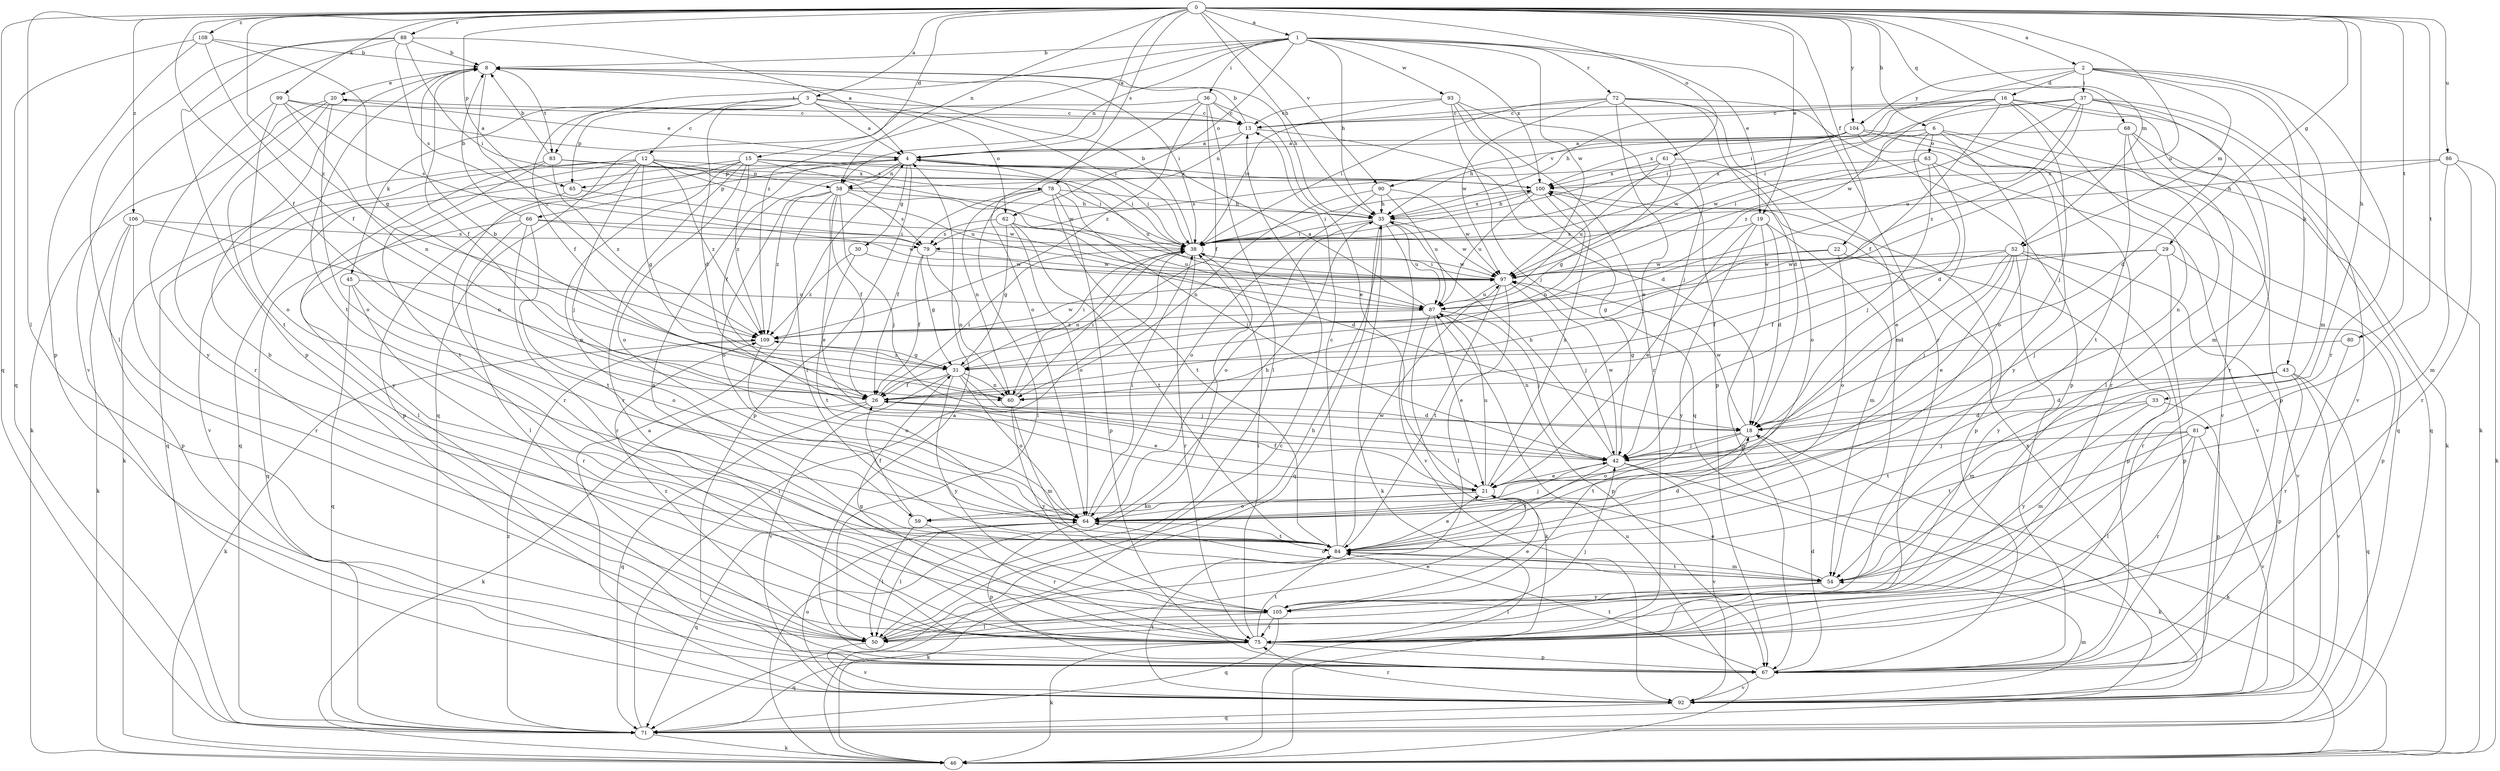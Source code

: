 strict digraph  {
0;
1;
2;
3;
4;
6;
8;
12;
13;
15;
16;
18;
19;
20;
21;
22;
26;
29;
30;
31;
33;
35;
36;
37;
38;
42;
43;
45;
46;
50;
52;
54;
58;
59;
60;
61;
62;
63;
64;
65;
66;
67;
68;
71;
72;
75;
78;
79;
80;
81;
83;
84;
86;
87;
88;
90;
92;
93;
97;
99;
100;
104;
105;
106;
108;
109;
0 -> 1  [label=a];
0 -> 2  [label=a];
0 -> 3  [label=a];
0 -> 4  [label=a];
0 -> 6  [label=b];
0 -> 15  [label=d];
0 -> 19  [label=e];
0 -> 22  [label=f];
0 -> 26  [label=f];
0 -> 29  [label=g];
0 -> 33  [label=h];
0 -> 35  [label=h];
0 -> 50  [label=l];
0 -> 52  [label=m];
0 -> 58  [label=n];
0 -> 61  [label=o];
0 -> 65  [label=p];
0 -> 68  [label=q];
0 -> 71  [label=q];
0 -> 78  [label=s];
0 -> 80  [label=t];
0 -> 81  [label=t];
0 -> 86  [label=u];
0 -> 87  [label=u];
0 -> 88  [label=v];
0 -> 90  [label=v];
0 -> 99  [label=x];
0 -> 104  [label=y];
0 -> 106  [label=z];
0 -> 108  [label=z];
0 -> 109  [label=z];
1 -> 8  [label=b];
1 -> 19  [label=e];
1 -> 35  [label=h];
1 -> 36  [label=i];
1 -> 58  [label=n];
1 -> 62  [label=o];
1 -> 72  [label=r];
1 -> 75  [label=r];
1 -> 83  [label=t];
1 -> 93  [label=w];
1 -> 97  [label=w];
1 -> 100  [label=x];
1 -> 109  [label=z];
2 -> 16  [label=d];
2 -> 37  [label=i];
2 -> 38  [label=i];
2 -> 43  [label=k];
2 -> 52  [label=m];
2 -> 54  [label=m];
2 -> 75  [label=r];
2 -> 104  [label=y];
3 -> 4  [label=a];
3 -> 12  [label=c];
3 -> 13  [label=c];
3 -> 18  [label=d];
3 -> 26  [label=f];
3 -> 38  [label=i];
3 -> 45  [label=k];
3 -> 62  [label=o];
3 -> 65  [label=p];
4 -> 20  [label=e];
4 -> 26  [label=f];
4 -> 30  [label=g];
4 -> 38  [label=i];
4 -> 58  [label=n];
4 -> 65  [label=p];
4 -> 66  [label=p];
4 -> 67  [label=p];
4 -> 87  [label=u];
4 -> 100  [label=s];
6 -> 18  [label=d];
6 -> 46  [label=k];
6 -> 63  [label=o];
6 -> 64  [label=o];
6 -> 67  [label=p];
6 -> 90  [label=v];
6 -> 97  [label=w];
8 -> 20  [label=e];
8 -> 26  [label=f];
8 -> 35  [label=h];
8 -> 38  [label=i];
8 -> 83  [label=t];
8 -> 84  [label=t];
8 -> 109  [label=z];
12 -> 31  [label=g];
12 -> 42  [label=j];
12 -> 46  [label=k];
12 -> 58  [label=n];
12 -> 71  [label=q];
12 -> 75  [label=r];
12 -> 78  [label=s];
12 -> 87  [label=u];
12 -> 92  [label=v];
12 -> 109  [label=z];
13 -> 4  [label=a];
13 -> 8  [label=b];
13 -> 18  [label=d];
13 -> 58  [label=n];
15 -> 38  [label=i];
15 -> 59  [label=n];
15 -> 64  [label=o];
15 -> 67  [label=p];
15 -> 71  [label=q];
15 -> 75  [label=r];
15 -> 97  [label=w];
15 -> 100  [label=x];
15 -> 109  [label=z];
16 -> 13  [label=c];
16 -> 26  [label=f];
16 -> 35  [label=h];
16 -> 38  [label=i];
16 -> 42  [label=j];
16 -> 54  [label=m];
16 -> 59  [label=n];
16 -> 75  [label=r];
16 -> 109  [label=z];
18 -> 42  [label=j];
18 -> 46  [label=k];
18 -> 64  [label=o];
18 -> 84  [label=t];
18 -> 97  [label=w];
19 -> 18  [label=d];
19 -> 21  [label=e];
19 -> 54  [label=m];
19 -> 67  [label=p];
19 -> 79  [label=s];
19 -> 105  [label=y];
20 -> 13  [label=c];
20 -> 46  [label=k];
20 -> 64  [label=o];
20 -> 75  [label=r];
20 -> 84  [label=t];
21 -> 26  [label=f];
21 -> 59  [label=n];
21 -> 64  [label=o];
21 -> 87  [label=u];
21 -> 100  [label=x];
22 -> 31  [label=g];
22 -> 64  [label=o];
22 -> 67  [label=p];
22 -> 97  [label=w];
26 -> 18  [label=d];
26 -> 21  [label=e];
26 -> 38  [label=i];
26 -> 46  [label=k];
26 -> 71  [label=q];
29 -> 26  [label=f];
29 -> 42  [label=j];
29 -> 67  [label=p];
29 -> 75  [label=r];
29 -> 97  [label=w];
30 -> 84  [label=t];
30 -> 97  [label=w];
30 -> 109  [label=z];
31 -> 26  [label=f];
31 -> 38  [label=i];
31 -> 42  [label=j];
31 -> 60  [label=n];
31 -> 64  [label=o];
31 -> 92  [label=v];
31 -> 105  [label=y];
31 -> 109  [label=z];
33 -> 18  [label=d];
33 -> 67  [label=p];
33 -> 84  [label=t];
33 -> 105  [label=y];
35 -> 38  [label=i];
35 -> 46  [label=k];
35 -> 64  [label=o];
35 -> 71  [label=q];
35 -> 87  [label=u];
35 -> 92  [label=v];
35 -> 97  [label=w];
35 -> 100  [label=x];
36 -> 13  [label=c];
36 -> 21  [label=e];
36 -> 26  [label=f];
36 -> 50  [label=l];
36 -> 64  [label=o];
36 -> 71  [label=q];
36 -> 109  [label=z];
37 -> 13  [label=c];
37 -> 18  [label=d];
37 -> 38  [label=i];
37 -> 46  [label=k];
37 -> 87  [label=u];
37 -> 92  [label=v];
37 -> 97  [label=w];
37 -> 109  [label=z];
38 -> 8  [label=b];
38 -> 46  [label=k];
38 -> 60  [label=n];
38 -> 75  [label=r];
38 -> 97  [label=w];
42 -> 21  [label=e];
42 -> 35  [label=h];
42 -> 46  [label=k];
42 -> 84  [label=t];
42 -> 92  [label=v];
42 -> 97  [label=w];
43 -> 18  [label=d];
43 -> 54  [label=m];
43 -> 60  [label=n];
43 -> 67  [label=p];
43 -> 71  [label=q];
43 -> 92  [label=v];
45 -> 64  [label=o];
45 -> 71  [label=q];
45 -> 75  [label=r];
45 -> 87  [label=u];
46 -> 13  [label=c];
46 -> 87  [label=u];
50 -> 21  [label=e];
50 -> 35  [label=h];
50 -> 92  [label=v];
50 -> 109  [label=z];
52 -> 18  [label=d];
52 -> 21  [label=e];
52 -> 26  [label=f];
52 -> 42  [label=j];
52 -> 67  [label=p];
52 -> 92  [label=v];
52 -> 97  [label=w];
52 -> 105  [label=y];
54 -> 21  [label=e];
54 -> 50  [label=l];
54 -> 64  [label=o];
54 -> 84  [label=t];
54 -> 105  [label=y];
58 -> 21  [label=e];
58 -> 26  [label=f];
58 -> 35  [label=h];
58 -> 42  [label=j];
58 -> 64  [label=o];
58 -> 79  [label=s];
58 -> 84  [label=t];
58 -> 109  [label=z];
59 -> 26  [label=f];
59 -> 50  [label=l];
59 -> 75  [label=r];
60 -> 8  [label=b];
60 -> 38  [label=i];
60 -> 54  [label=m];
60 -> 105  [label=y];
61 -> 31  [label=g];
61 -> 64  [label=o];
61 -> 79  [label=s];
61 -> 87  [label=u];
61 -> 100  [label=x];
62 -> 18  [label=d];
62 -> 31  [label=g];
62 -> 64  [label=o];
62 -> 79  [label=s];
62 -> 84  [label=t];
62 -> 87  [label=u];
63 -> 21  [label=e];
63 -> 38  [label=i];
63 -> 42  [label=j];
63 -> 92  [label=v];
63 -> 100  [label=x];
64 -> 35  [label=h];
64 -> 38  [label=i];
64 -> 42  [label=j];
64 -> 50  [label=l];
64 -> 67  [label=p];
64 -> 71  [label=q];
64 -> 84  [label=t];
65 -> 50  [label=l];
65 -> 97  [label=w];
66 -> 8  [label=b];
66 -> 38  [label=i];
66 -> 50  [label=l];
66 -> 71  [label=q];
66 -> 75  [label=r];
66 -> 84  [label=t];
66 -> 97  [label=w];
67 -> 4  [label=a];
67 -> 18  [label=d];
67 -> 84  [label=t];
67 -> 92  [label=v];
68 -> 4  [label=a];
68 -> 50  [label=l];
68 -> 71  [label=q];
68 -> 84  [label=t];
68 -> 92  [label=v];
71 -> 38  [label=i];
71 -> 46  [label=k];
71 -> 109  [label=z];
72 -> 13  [label=c];
72 -> 18  [label=d];
72 -> 21  [label=e];
72 -> 38  [label=i];
72 -> 42  [label=j];
72 -> 54  [label=m];
72 -> 67  [label=p];
72 -> 97  [label=w];
75 -> 8  [label=b];
75 -> 31  [label=g];
75 -> 38  [label=i];
75 -> 42  [label=j];
75 -> 46  [label=k];
75 -> 67  [label=p];
75 -> 71  [label=q];
75 -> 84  [label=t];
78 -> 26  [label=f];
78 -> 35  [label=h];
78 -> 42  [label=j];
78 -> 50  [label=l];
78 -> 60  [label=n];
78 -> 67  [label=p];
78 -> 84  [label=t];
79 -> 26  [label=f];
79 -> 31  [label=g];
79 -> 60  [label=n];
79 -> 97  [label=w];
80 -> 31  [label=g];
80 -> 75  [label=r];
81 -> 42  [label=j];
81 -> 50  [label=l];
81 -> 54  [label=m];
81 -> 75  [label=r];
81 -> 84  [label=t];
81 -> 92  [label=v];
83 -> 8  [label=b];
83 -> 38  [label=i];
83 -> 84  [label=t];
83 -> 100  [label=x];
83 -> 105  [label=y];
83 -> 109  [label=z];
84 -> 13  [label=c];
84 -> 18  [label=d];
84 -> 21  [label=e];
84 -> 46  [label=k];
84 -> 54  [label=m];
84 -> 97  [label=w];
86 -> 35  [label=h];
86 -> 46  [label=k];
86 -> 54  [label=m];
86 -> 75  [label=r];
86 -> 100  [label=x];
87 -> 4  [label=a];
87 -> 21  [label=e];
87 -> 42  [label=j];
87 -> 46  [label=k];
87 -> 67  [label=p];
87 -> 109  [label=z];
88 -> 4  [label=a];
88 -> 8  [label=b];
88 -> 38  [label=i];
88 -> 50  [label=l];
88 -> 67  [label=p];
88 -> 79  [label=s];
88 -> 92  [label=v];
90 -> 35  [label=h];
90 -> 60  [label=n];
90 -> 64  [label=o];
90 -> 87  [label=u];
90 -> 97  [label=w];
92 -> 4  [label=a];
92 -> 54  [label=m];
92 -> 64  [label=o];
92 -> 71  [label=q];
92 -> 75  [label=r];
92 -> 84  [label=t];
92 -> 100  [label=x];
93 -> 13  [label=c];
93 -> 38  [label=i];
93 -> 42  [label=j];
93 -> 67  [label=p];
93 -> 71  [label=q];
93 -> 75  [label=r];
97 -> 38  [label=i];
97 -> 42  [label=j];
97 -> 50  [label=l];
97 -> 84  [label=t];
97 -> 87  [label=u];
99 -> 4  [label=a];
99 -> 13  [label=c];
99 -> 60  [label=n];
99 -> 64  [label=o];
99 -> 79  [label=s];
99 -> 105  [label=y];
100 -> 35  [label=h];
100 -> 38  [label=i];
100 -> 60  [label=n];
100 -> 67  [label=p];
100 -> 87  [label=u];
104 -> 4  [label=a];
104 -> 35  [label=h];
104 -> 71  [label=q];
104 -> 75  [label=r];
104 -> 97  [label=w];
104 -> 100  [label=x];
104 -> 105  [label=y];
105 -> 4  [label=a];
105 -> 21  [label=e];
105 -> 50  [label=l];
105 -> 71  [label=q];
105 -> 75  [label=r];
106 -> 46  [label=k];
106 -> 60  [label=n];
106 -> 67  [label=p];
106 -> 75  [label=r];
106 -> 79  [label=s];
108 -> 8  [label=b];
108 -> 26  [label=f];
108 -> 31  [label=g];
108 -> 67  [label=p];
108 -> 71  [label=q];
109 -> 31  [label=g];
109 -> 46  [label=k];
109 -> 64  [label=o];
109 -> 97  [label=w];
}
